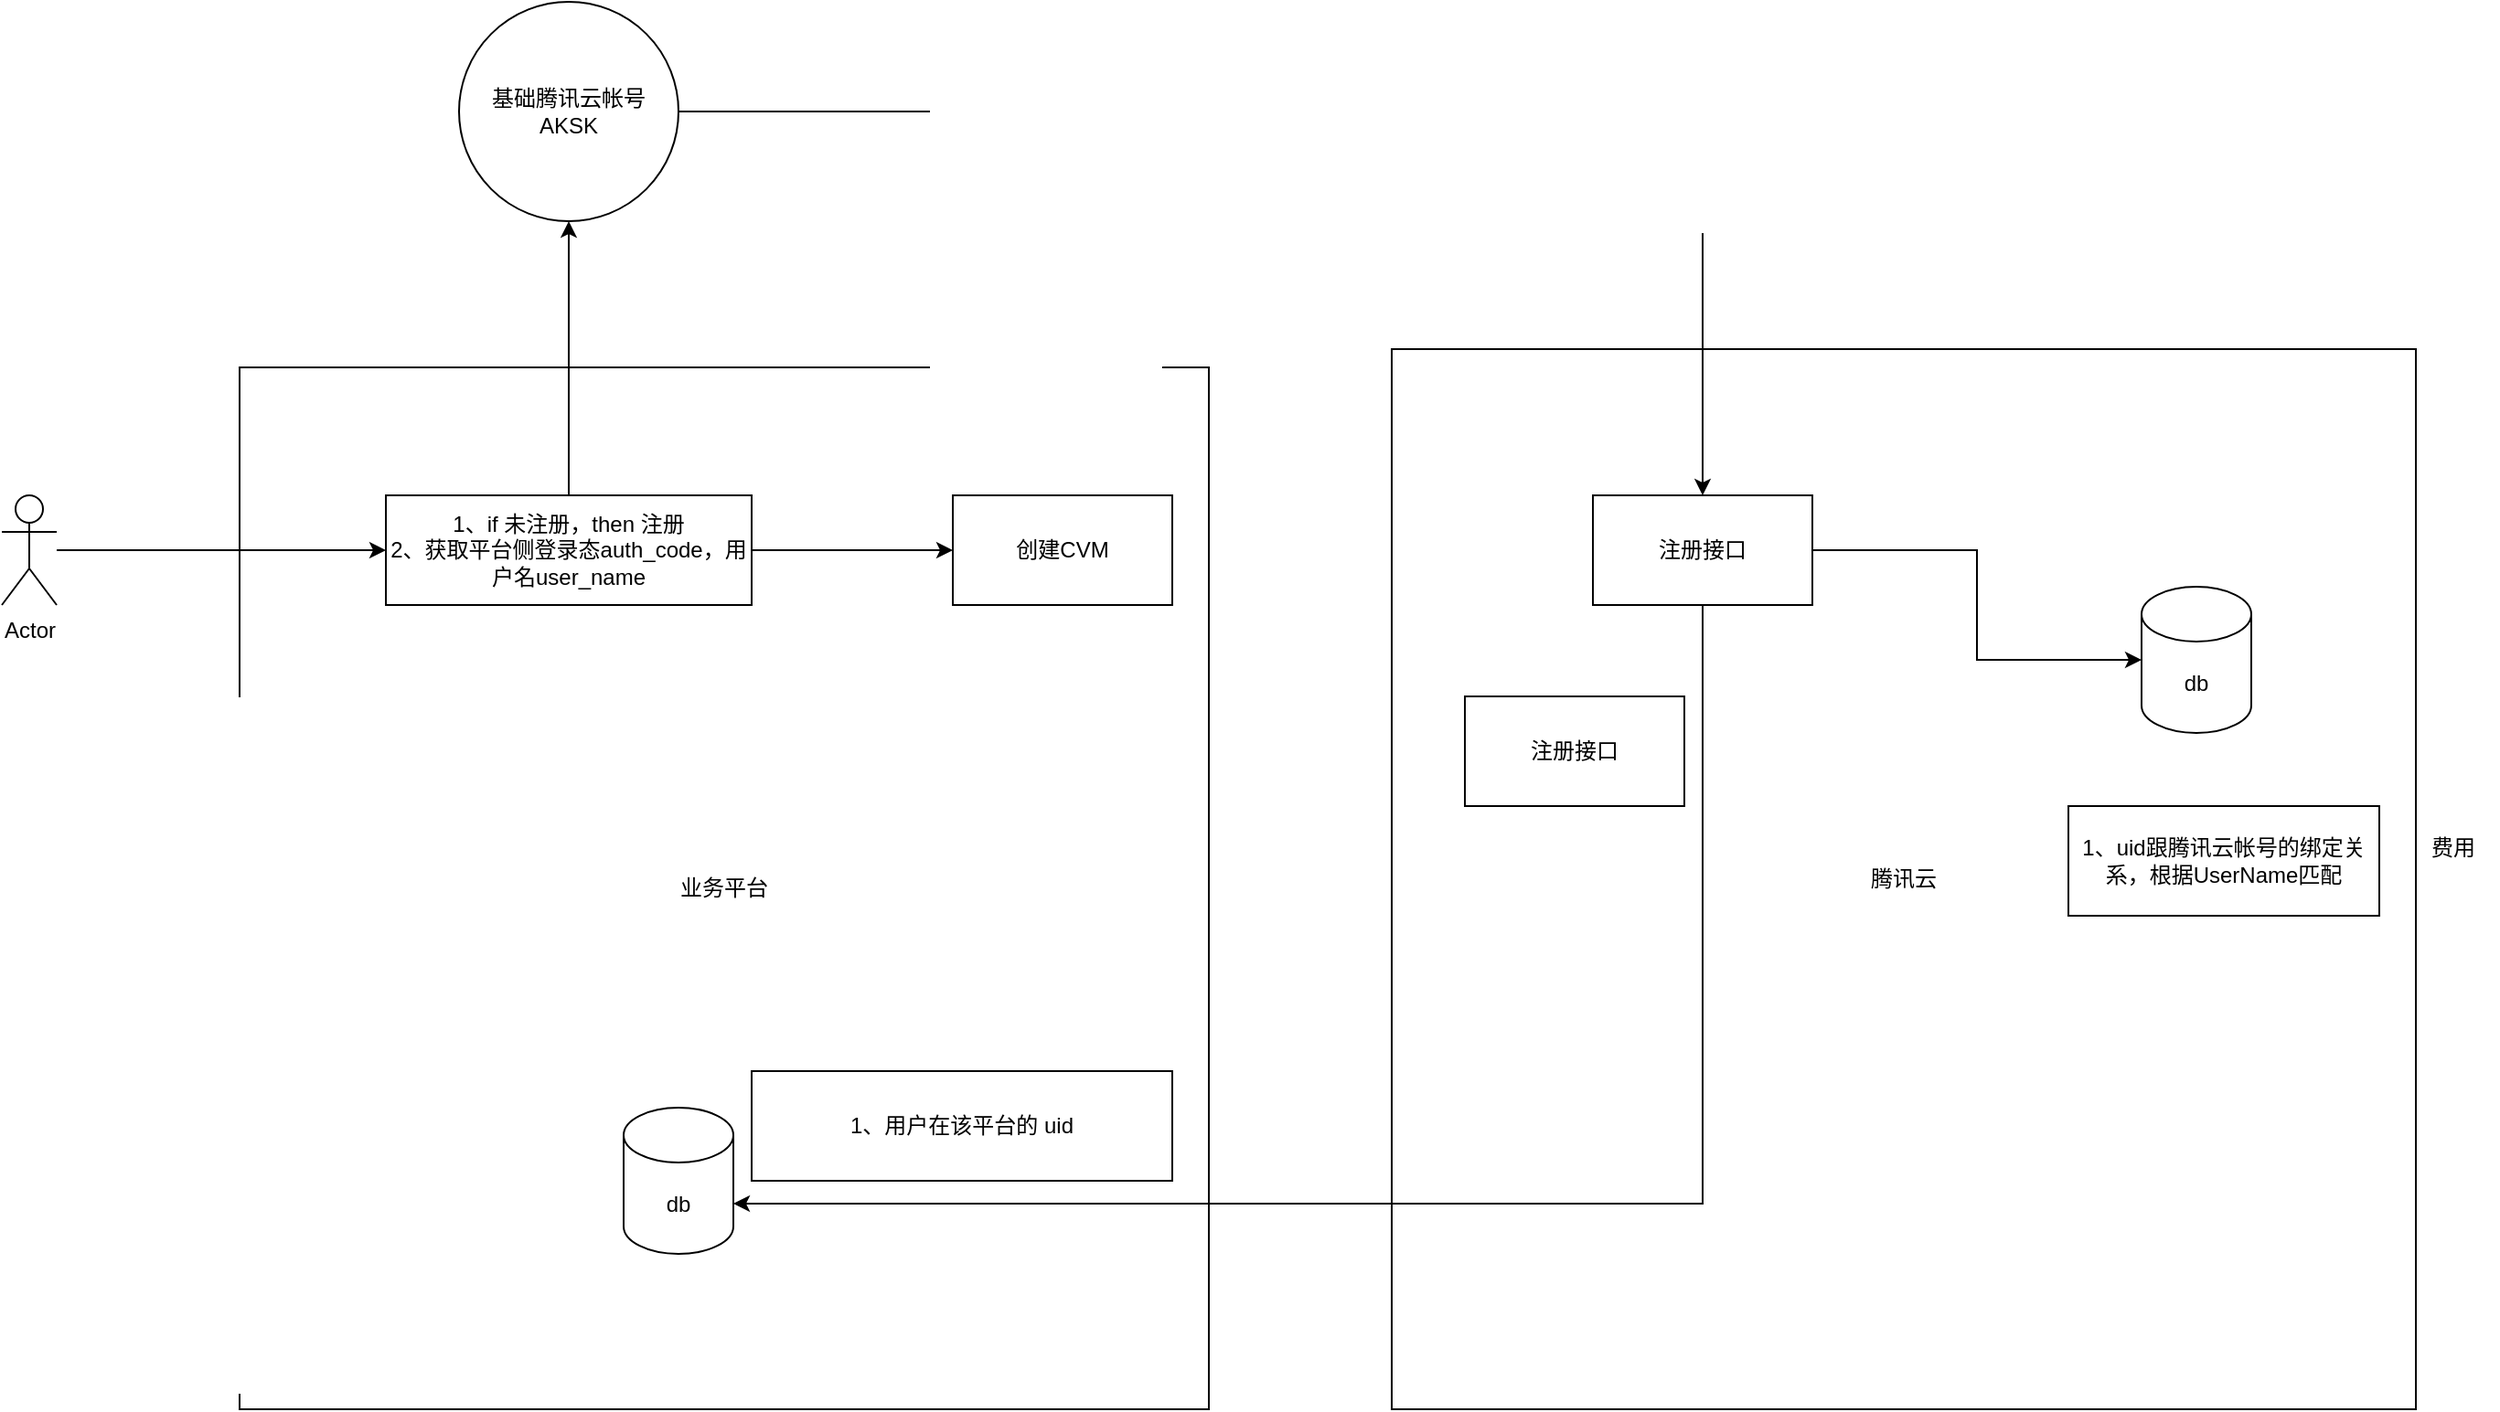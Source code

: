 <mxfile version="22.0.4" type="github" pages="2">
  <diagram name="第 1 页" id="IX3C4ZVMacImRMjZvmrg">
    <mxGraphModel dx="2133" dy="2031" grid="1" gridSize="10" guides="1" tooltips="1" connect="1" arrows="1" fold="1" page="1" pageScale="1" pageWidth="827" pageHeight="1169" math="0" shadow="0">
      <root>
        <mxCell id="0" />
        <mxCell id="1" parent="0" />
        <mxCell id="7qmhZBxVDfUxYi0ERDrY-5" value="腾讯云" style="rounded=0;whiteSpace=wrap;html=1;" parent="1" vertex="1">
          <mxGeometry x="750" y="130" width="560" height="580" as="geometry" />
        </mxCell>
        <mxCell id="7qmhZBxVDfUxYi0ERDrY-3" value="业务平台" style="rounded=0;whiteSpace=wrap;html=1;" parent="1" vertex="1">
          <mxGeometry x="120" y="140" width="530" height="570" as="geometry" />
        </mxCell>
        <mxCell id="7qmhZBxVDfUxYi0ERDrY-4" style="edgeStyle=orthogonalEdgeStyle;rounded=0;orthogonalLoop=1;jettySize=auto;html=1;entryX=0;entryY=0.5;entryDx=0;entryDy=0;" parent="1" source="7qmhZBxVDfUxYi0ERDrY-1" target="7qmhZBxVDfUxYi0ERDrY-2" edge="1">
          <mxGeometry relative="1" as="geometry" />
        </mxCell>
        <mxCell id="7qmhZBxVDfUxYi0ERDrY-1" value="Actor" style="shape=umlActor;verticalLabelPosition=bottom;verticalAlign=top;html=1;outlineConnect=0;" parent="1" vertex="1">
          <mxGeometry x="-10" y="210" width="30" height="60" as="geometry" />
        </mxCell>
        <mxCell id="QBLrpX3N4muWABiexjtS-3" style="edgeStyle=orthogonalEdgeStyle;rounded=0;orthogonalLoop=1;jettySize=auto;html=1;entryX=0.5;entryY=1;entryDx=0;entryDy=0;" edge="1" parent="1" source="7qmhZBxVDfUxYi0ERDrY-2" target="7qmhZBxVDfUxYi0ERDrY-12">
          <mxGeometry relative="1" as="geometry" />
        </mxCell>
        <mxCell id="QBLrpX3N4muWABiexjtS-6" value="" style="edgeStyle=orthogonalEdgeStyle;rounded=0;orthogonalLoop=1;jettySize=auto;html=1;" edge="1" parent="1" source="7qmhZBxVDfUxYi0ERDrY-2" target="QBLrpX3N4muWABiexjtS-5">
          <mxGeometry relative="1" as="geometry" />
        </mxCell>
        <mxCell id="7qmhZBxVDfUxYi0ERDrY-2" value="1、if 未注册，then 注册&lt;br&gt;2、获取平台侧登录态auth_code，用户名user_name" style="rounded=0;whiteSpace=wrap;html=1;" parent="1" vertex="1">
          <mxGeometry x="200" y="210" width="200" height="60" as="geometry" />
        </mxCell>
        <mxCell id="7qmhZBxVDfUxYi0ERDrY-10" style="edgeStyle=orthogonalEdgeStyle;rounded=0;orthogonalLoop=1;jettySize=auto;html=1;entryX=1;entryY=0;entryDx=0;entryDy=52.5;entryPerimeter=0;" parent="1" source="7qmhZBxVDfUxYi0ERDrY-6" target="7qmhZBxVDfUxYi0ERDrY-9" edge="1">
          <mxGeometry relative="1" as="geometry">
            <Array as="points">
              <mxPoint x="920" y="598" />
            </Array>
          </mxGeometry>
        </mxCell>
        <mxCell id="7qmhZBxVDfUxYi0ERDrY-14" style="edgeStyle=orthogonalEdgeStyle;rounded=0;orthogonalLoop=1;jettySize=auto;html=1;entryX=0;entryY=0.5;entryDx=0;entryDy=0;entryPerimeter=0;" parent="1" source="7qmhZBxVDfUxYi0ERDrY-6" target="7qmhZBxVDfUxYi0ERDrY-13" edge="1">
          <mxGeometry relative="1" as="geometry" />
        </mxCell>
        <mxCell id="7qmhZBxVDfUxYi0ERDrY-6" value="注册接口" style="rounded=0;whiteSpace=wrap;html=1;" parent="1" vertex="1">
          <mxGeometry x="860" y="210" width="120" height="60" as="geometry" />
        </mxCell>
        <mxCell id="7qmhZBxVDfUxYi0ERDrY-9" value="db" style="shape=cylinder3;whiteSpace=wrap;html=1;boundedLbl=1;backgroundOutline=1;size=15;" parent="1" vertex="1">
          <mxGeometry x="330" y="545" width="60" height="80" as="geometry" />
        </mxCell>
        <mxCell id="7qmhZBxVDfUxYi0ERDrY-11" value="1、用户在该平台的 uid" style="rounded=0;whiteSpace=wrap;html=1;" parent="1" vertex="1">
          <mxGeometry x="400" y="525" width="230" height="60" as="geometry" />
        </mxCell>
        <mxCell id="QBLrpX3N4muWABiexjtS-4" style="edgeStyle=orthogonalEdgeStyle;rounded=0;orthogonalLoop=1;jettySize=auto;html=1;" edge="1" parent="1" source="7qmhZBxVDfUxYi0ERDrY-12" target="7qmhZBxVDfUxYi0ERDrY-6">
          <mxGeometry relative="1" as="geometry" />
        </mxCell>
        <mxCell id="7qmhZBxVDfUxYi0ERDrY-12" value="基础腾讯云帐号&lt;br&gt;AKSK" style="ellipse;whiteSpace=wrap;html=1;aspect=fixed;" parent="1" vertex="1">
          <mxGeometry x="240" y="-60" width="120" height="120" as="geometry" />
        </mxCell>
        <mxCell id="7qmhZBxVDfUxYi0ERDrY-13" value="db" style="shape=cylinder3;whiteSpace=wrap;html=1;boundedLbl=1;backgroundOutline=1;size=15;" parent="1" vertex="1">
          <mxGeometry x="1160" y="260" width="60" height="80" as="geometry" />
        </mxCell>
        <mxCell id="7qmhZBxVDfUxYi0ERDrY-15" value="1、uid跟腾讯云帐号的绑定关系，根据UserName匹配" style="rounded=0;whiteSpace=wrap;html=1;" parent="1" vertex="1">
          <mxGeometry x="1120" y="380" width="170" height="60" as="geometry" />
        </mxCell>
        <mxCell id="7qmhZBxVDfUxYi0ERDrY-17" value="费用" style="text;html=1;align=center;verticalAlign=middle;resizable=0;points=[];autosize=1;strokeColor=none;fillColor=none;" parent="1" vertex="1">
          <mxGeometry x="1305" y="388" width="50" height="30" as="geometry" />
        </mxCell>
        <mxCell id="QBLrpX3N4muWABiexjtS-5" value="创建CVM" style="whiteSpace=wrap;html=1;rounded=0;" vertex="1" parent="1">
          <mxGeometry x="510" y="210" width="120" height="60" as="geometry" />
        </mxCell>
        <mxCell id="QBLrpX3N4muWABiexjtS-7" value="注册接口" style="rounded=0;whiteSpace=wrap;html=1;" vertex="1" parent="1">
          <mxGeometry x="790" y="320" width="120" height="60" as="geometry" />
        </mxCell>
      </root>
    </mxGraphModel>
  </diagram>
  <diagram id="lX3RmSfXp6c4mvV2hCFk" name="第 2 页">
    <mxGraphModel dx="1434" dy="1991" grid="1" gridSize="10" guides="1" tooltips="1" connect="1" arrows="1" fold="1" page="1" pageScale="1" pageWidth="827" pageHeight="1169" math="0" shadow="0">
      <root>
        <mxCell id="0" />
        <mxCell id="1" parent="0" />
        <mxCell id="jAfl3se1Ls5aB9FLAvHX-22" value="" style="rounded=0;whiteSpace=wrap;html=1;" vertex="1" parent="1">
          <mxGeometry x="650" y="100" width="580" height="360" as="geometry" />
        </mxCell>
        <mxCell id="jAfl3se1Ls5aB9FLAvHX-7" style="edgeStyle=orthogonalEdgeStyle;rounded=0;orthogonalLoop=1;jettySize=auto;html=1;" edge="1" parent="1" source="jAfl3se1Ls5aB9FLAvHX-1" target="jAfl3se1Ls5aB9FLAvHX-2">
          <mxGeometry relative="1" as="geometry" />
        </mxCell>
        <mxCell id="jAfl3se1Ls5aB9FLAvHX-1" value="前端" style="rounded=0;whiteSpace=wrap;html=1;" vertex="1" parent="1">
          <mxGeometry x="10" y="150" width="120" height="60" as="geometry" />
        </mxCell>
        <mxCell id="jAfl3se1Ls5aB9FLAvHX-8" style="edgeStyle=orthogonalEdgeStyle;rounded=0;orthogonalLoop=1;jettySize=auto;html=1;" edge="1" parent="1" source="jAfl3se1Ls5aB9FLAvHX-2" target="jAfl3se1Ls5aB9FLAvHX-3">
          <mxGeometry relative="1" as="geometry" />
        </mxCell>
        <mxCell id="jAfl3se1Ls5aB9FLAvHX-2" value="QUK（后端）：&lt;br&gt;&lt;br&gt;1、平台的登录注册&lt;br&gt;&lt;font color=&quot;#ff8000&quot;&gt;2、腾讯云的注册和接口调用&lt;/font&gt;&lt;br&gt;3、Jup服务&lt;br&gt;4、……" style="rounded=0;whiteSpace=wrap;html=1;" vertex="1" parent="1">
          <mxGeometry x="160" y="270" width="380" height="140" as="geometry" />
        </mxCell>
        <mxCell id="jAfl3se1Ls5aB9FLAvHX-9" style="edgeStyle=orthogonalEdgeStyle;rounded=0;orthogonalLoop=1;jettySize=auto;html=1;" edge="1" parent="1" source="jAfl3se1Ls5aB9FLAvHX-3" target="jAfl3se1Ls5aB9FLAvHX-4">
          <mxGeometry relative="1" as="geometry" />
        </mxCell>
        <mxCell id="jAfl3se1Ls5aB9FLAvHX-3" value="QOS" style="rounded=0;whiteSpace=wrap;html=1;" vertex="1" parent="1">
          <mxGeometry x="290" y="520" width="120" height="60" as="geometry" />
        </mxCell>
        <mxCell id="jAfl3se1Ls5aB9FLAvHX-4" value="硬件" style="rounded=0;whiteSpace=wrap;html=1;" vertex="1" parent="1">
          <mxGeometry x="290" y="670" width="120" height="60" as="geometry" />
        </mxCell>
        <mxCell id="jAfl3se1Ls5aB9FLAvHX-6" style="edgeStyle=orthogonalEdgeStyle;rounded=0;orthogonalLoop=1;jettySize=auto;html=1;entryX=0.5;entryY=0;entryDx=0;entryDy=0;" edge="1" parent="1" source="jAfl3se1Ls5aB9FLAvHX-5" target="jAfl3se1Ls5aB9FLAvHX-1">
          <mxGeometry relative="1" as="geometry" />
        </mxCell>
        <mxCell id="jAfl3se1Ls5aB9FLAvHX-5" value="Actor" style="shape=umlActor;verticalLabelPosition=bottom;verticalAlign=top;html=1;outlineConnect=0;" vertex="1" parent="1">
          <mxGeometry x="55" width="30" height="60" as="geometry" />
        </mxCell>
        <mxCell id="jAfl3se1Ls5aB9FLAvHX-19" style="edgeStyle=orthogonalEdgeStyle;rounded=0;orthogonalLoop=1;jettySize=auto;html=1;" edge="1" parent="1" source="jAfl3se1Ls5aB9FLAvHX-11" target="jAfl3se1Ls5aB9FLAvHX-18">
          <mxGeometry relative="1" as="geometry" />
        </mxCell>
        <mxCell id="jAfl3se1Ls5aB9FLAvHX-11" value="机器-test（内网不通）" style="ellipse;whiteSpace=wrap;html=1;" vertex="1" parent="1">
          <mxGeometry x="760" y="220" width="230" height="70" as="geometry" />
        </mxCell>
        <mxCell id="jAfl3se1Ls5aB9FLAvHX-12" value="机器-prod（内网不通）" style="ellipse;whiteSpace=wrap;html=1;" vertex="1" parent="1">
          <mxGeometry x="760" y="330" width="230" height="70" as="geometry" />
        </mxCell>
        <mxCell id="jAfl3se1Ls5aB9FLAvHX-17" value="镜像：quk" style="rounded=0;whiteSpace=wrap;html=1;" vertex="1" parent="1">
          <mxGeometry x="1010" y="330" width="140" height="25" as="geometry" />
        </mxCell>
        <mxCell id="jAfl3se1Ls5aB9FLAvHX-18" value="腾讯内网" style="ellipse;whiteSpace=wrap;html=1;" vertex="1" parent="1">
          <mxGeometry x="1210" y="-50" width="120" height="80" as="geometry" />
        </mxCell>
        <mxCell id="jAfl3se1Ls5aB9FLAvHX-20" value="" style="endArrow=none;html=1;rounded=0;" edge="1" parent="1">
          <mxGeometry width="50" height="50" relative="1" as="geometry">
            <mxPoint x="1250" y="140" as="sourcePoint" />
            <mxPoint x="1300" y="90" as="targetPoint" />
          </mxGeometry>
        </mxCell>
        <mxCell id="jAfl3se1Ls5aB9FLAvHX-21" value="" style="endArrow=none;html=1;rounded=0;" edge="1" parent="1">
          <mxGeometry width="50" height="50" relative="1" as="geometry">
            <mxPoint x="1250" y="100" as="sourcePoint" />
            <mxPoint x="1310" y="140" as="targetPoint" />
          </mxGeometry>
        </mxCell>
        <mxCell id="jAfl3se1Ls5aB9FLAvHX-23" style="edgeStyle=orthogonalEdgeStyle;rounded=0;orthogonalLoop=1;jettySize=auto;html=1;entryX=0.003;entryY=0.636;entryDx=0;entryDy=0;entryPerimeter=0;" edge="1" parent="1" source="jAfl3se1Ls5aB9FLAvHX-2" target="jAfl3se1Ls5aB9FLAvHX-22">
          <mxGeometry relative="1" as="geometry" />
        </mxCell>
        <mxCell id="jAfl3se1Ls5aB9FLAvHX-24" value="部署图" style="edgeLabel;html=1;align=center;verticalAlign=middle;resizable=0;points=[];" vertex="1" connectable="0" parent="jAfl3se1Ls5aB9FLAvHX-23">
          <mxGeometry x="0.22" y="-4" relative="1" as="geometry">
            <mxPoint as="offset" />
          </mxGeometry>
        </mxCell>
        <mxCell id="jAfl3se1Ls5aB9FLAvHX-26" style="edgeStyle=orthogonalEdgeStyle;rounded=0;orthogonalLoop=1;jettySize=auto;html=1;entryX=0;entryY=0.5;entryDx=0;entryDy=0;" edge="1" parent="1" source="jAfl3se1Ls5aB9FLAvHX-25" target="jAfl3se1Ls5aB9FLAvHX-18">
          <mxGeometry relative="1" as="geometry" />
        </mxCell>
        <mxCell id="jAfl3se1Ls5aB9FLAvHX-25" value="机器（内网可通）" style="ellipse;whiteSpace=wrap;html=1;fillColor=#fff2cc;strokeColor=#d6b656;" vertex="1" parent="1">
          <mxGeometry x="760" y="120" width="230" height="70" as="geometry" />
        </mxCell>
        <mxCell id="jAfl3se1Ls5aB9FLAvHX-13" value="镜像：quk" style="rounded=0;whiteSpace=wrap;html=1;" vertex="1" parent="1">
          <mxGeometry x="1010" y="220" width="140" height="25" as="geometry" />
        </mxCell>
        <mxCell id="jAfl3se1Ls5aB9FLAvHX-27" value="&lt;font color=&quot;#ff8000&quot;&gt;服务：腾讯云的注册和接口调用&lt;/font&gt;" style="rounded=0;whiteSpace=wrap;html=1;" vertex="1" parent="1">
          <mxGeometry x="1130" y="220" width="210" height="25" as="geometry" />
        </mxCell>
        <mxCell id="jAfl3se1Ls5aB9FLAvHX-29" value="1、缺内网机器；&lt;br&gt;2、现有的腾讯云 CVM 打通内网（不推荐）；&lt;br&gt;3、部署方式是否修改？" style="text;html=1;align=center;verticalAlign=middle;resizable=0;points=[];autosize=1;strokeColor=none;fillColor=none;" vertex="1" parent="1">
          <mxGeometry x="665" y="523" width="270" height="60" as="geometry" />
        </mxCell>
        <mxCell id="jAfl3se1Ls5aB9FLAvHX-30" value="资源池" style="text;html=1;align=center;verticalAlign=middle;resizable=0;points=[];autosize=1;strokeColor=none;fillColor=none;" vertex="1" parent="1">
          <mxGeometry x="650" y="100" width="60" height="30" as="geometry" />
        </mxCell>
      </root>
    </mxGraphModel>
  </diagram>
</mxfile>
